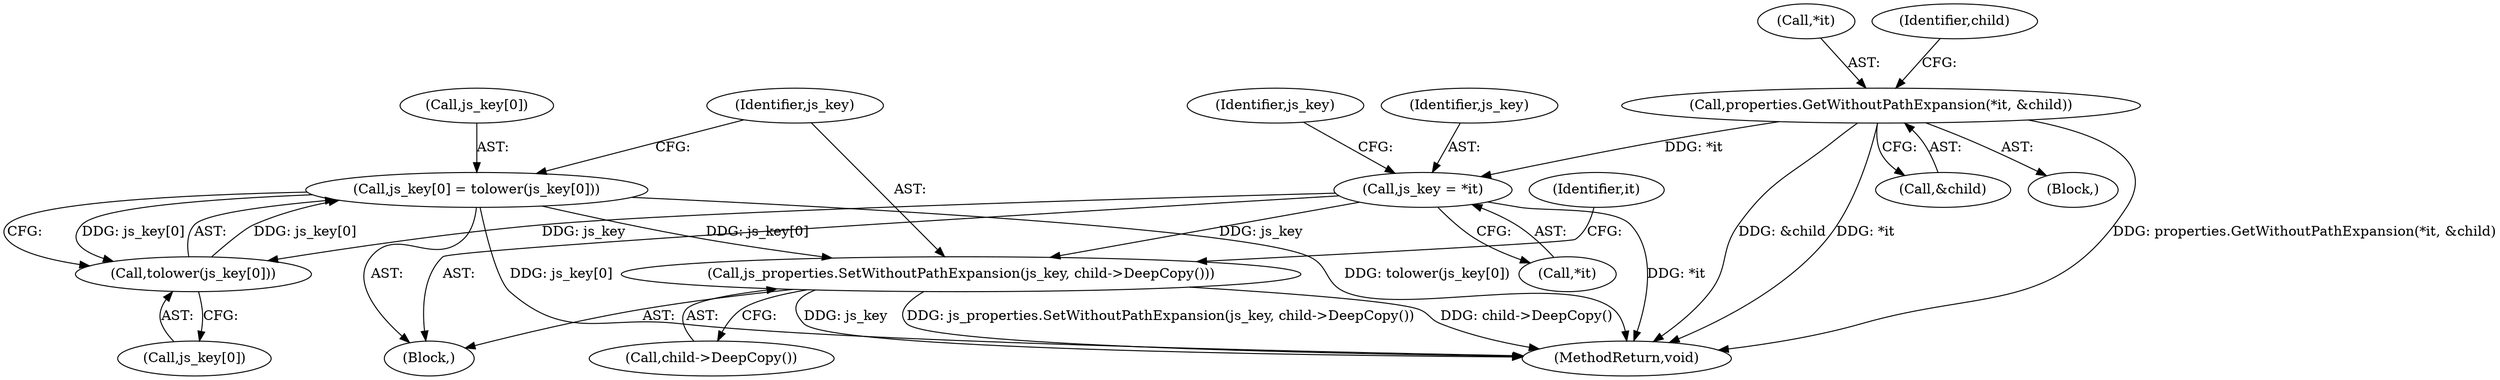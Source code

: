 digraph "0_Chrome_0a38f71865b63025dce4de1f8cca71979c48d14d_0@array" {
"1000140" [label="(Call,js_key[0] = tolower(js_key[0]))"];
"1000144" [label="(Call,tolower(js_key[0]))"];
"1000140" [label="(Call,js_key[0] = tolower(js_key[0]))"];
"1000136" [label="(Call,js_key = *it)"];
"1000127" [label="(Call,properties.GetWithoutPathExpansion(*it, &child))"];
"1000148" [label="(Call,js_properties.SetWithoutPathExpansion(js_key, child->DeepCopy()))"];
"1000145" [label="(Call,js_key[0])"];
"1000122" [label="(Block,)"];
"1000128" [label="(Call,*it)"];
"1000149" [label="(Identifier,js_key)"];
"1000144" [label="(Call,tolower(js_key[0]))"];
"1000133" [label="(Identifier,child)"];
"1000150" [label="(Call,child->DeepCopy())"];
"1000127" [label="(Call,properties.GetWithoutPathExpansion(*it, &child))"];
"1000121" [label="(Identifier,it)"];
"1000141" [label="(Call,js_key[0])"];
"1000142" [label="(Identifier,js_key)"];
"1000134" [label="(Block,)"];
"1000136" [label="(Call,js_key = *it)"];
"1000137" [label="(Identifier,js_key)"];
"1000159" [label="(MethodReturn,void)"];
"1000138" [label="(Call,*it)"];
"1000130" [label="(Call,&child)"];
"1000140" [label="(Call,js_key[0] = tolower(js_key[0]))"];
"1000148" [label="(Call,js_properties.SetWithoutPathExpansion(js_key, child->DeepCopy()))"];
"1000140" -> "1000134"  [label="AST: "];
"1000140" -> "1000144"  [label="CFG: "];
"1000141" -> "1000140"  [label="AST: "];
"1000144" -> "1000140"  [label="AST: "];
"1000149" -> "1000140"  [label="CFG: "];
"1000140" -> "1000159"  [label="DDG: js_key[0]"];
"1000140" -> "1000159"  [label="DDG: tolower(js_key[0])"];
"1000144" -> "1000140"  [label="DDG: js_key[0]"];
"1000140" -> "1000144"  [label="DDG: js_key[0]"];
"1000140" -> "1000148"  [label="DDG: js_key[0]"];
"1000144" -> "1000145"  [label="CFG: "];
"1000145" -> "1000144"  [label="AST: "];
"1000136" -> "1000144"  [label="DDG: js_key"];
"1000136" -> "1000134"  [label="AST: "];
"1000136" -> "1000138"  [label="CFG: "];
"1000137" -> "1000136"  [label="AST: "];
"1000138" -> "1000136"  [label="AST: "];
"1000142" -> "1000136"  [label="CFG: "];
"1000136" -> "1000159"  [label="DDG: *it"];
"1000127" -> "1000136"  [label="DDG: *it"];
"1000136" -> "1000148"  [label="DDG: js_key"];
"1000127" -> "1000122"  [label="AST: "];
"1000127" -> "1000130"  [label="CFG: "];
"1000128" -> "1000127"  [label="AST: "];
"1000130" -> "1000127"  [label="AST: "];
"1000133" -> "1000127"  [label="CFG: "];
"1000127" -> "1000159"  [label="DDG: properties.GetWithoutPathExpansion(*it, &child)"];
"1000127" -> "1000159"  [label="DDG: &child"];
"1000127" -> "1000159"  [label="DDG: *it"];
"1000148" -> "1000134"  [label="AST: "];
"1000148" -> "1000150"  [label="CFG: "];
"1000149" -> "1000148"  [label="AST: "];
"1000150" -> "1000148"  [label="AST: "];
"1000121" -> "1000148"  [label="CFG: "];
"1000148" -> "1000159"  [label="DDG: child->DeepCopy()"];
"1000148" -> "1000159"  [label="DDG: js_key"];
"1000148" -> "1000159"  [label="DDG: js_properties.SetWithoutPathExpansion(js_key, child->DeepCopy())"];
}
